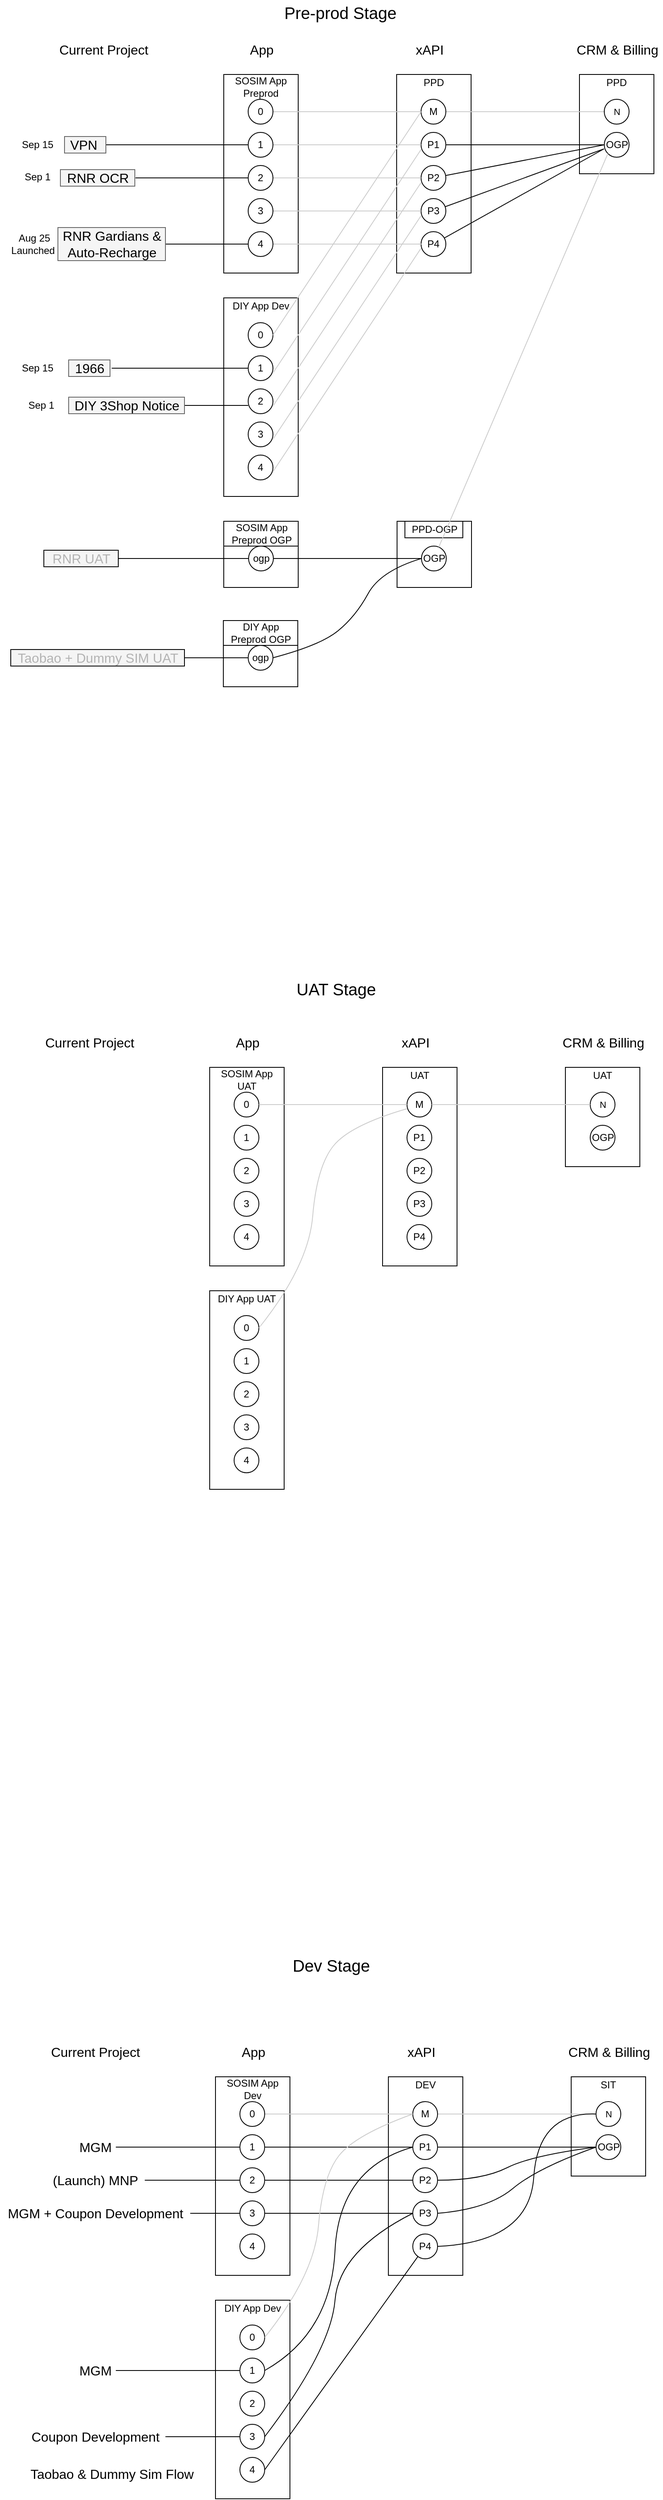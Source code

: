 <mxfile version="14.9.8" type="github">
  <diagram id="SGdaD_TXG3CUPc7qYm1k" name="Page-1">
    <mxGraphModel dx="946" dy="-1774" grid="1" gridSize="10" guides="1" tooltips="1" connect="1" arrows="1" fold="1" page="1" pageScale="1" pageWidth="827" pageHeight="1169" math="0" shadow="0">
      <root>
        <mxCell id="0" />
        <mxCell id="1" parent="0" />
        <mxCell id="o-3EE55-kmr8AlU0Wy5A-6" value="App" style="text;html=1;align=center;verticalAlign=middle;resizable=0;points=[];autosize=1;strokeColor=none;fontSize=16;" parent="1" vertex="1">
          <mxGeometry x="285.5" y="4820" width="40" height="20" as="geometry" />
        </mxCell>
        <mxCell id="o-3EE55-kmr8AlU0Wy5A-7" value="xAPI" style="text;html=1;align=center;verticalAlign=middle;resizable=0;points=[];autosize=1;strokeColor=none;fontSize=16;" parent="1" vertex="1">
          <mxGeometry x="484" y="4820" width="50" height="20" as="geometry" />
        </mxCell>
        <mxCell id="o-3EE55-kmr8AlU0Wy5A-8" value="CRM &amp;amp; Billing" style="text;html=1;align=center;verticalAlign=middle;resizable=0;points=[];autosize=1;strokeColor=none;fontSize=16;" parent="1" vertex="1">
          <mxGeometry x="680.5" y="4820" width="110" height="20" as="geometry" />
        </mxCell>
        <mxCell id="o-3EE55-kmr8AlU0Wy5A-39" value="" style="rounded=0;whiteSpace=wrap;html=1;gradientColor=none;" parent="1" vertex="1">
          <mxGeometry x="469.5" y="4860" width="90" height="240" as="geometry" />
        </mxCell>
        <mxCell id="o-3EE55-kmr8AlU0Wy5A-88" value="" style="rounded=0;whiteSpace=wrap;html=1;gradientColor=none;" parent="1" vertex="1">
          <mxGeometry x="260.5" y="4860" width="90" height="240" as="geometry" />
        </mxCell>
        <mxCell id="o-3EE55-kmr8AlU0Wy5A-116" value="" style="rounded=0;whiteSpace=wrap;html=1;gradientColor=none;" parent="1" vertex="1">
          <mxGeometry x="690.5" y="4860" width="90" height="120" as="geometry" />
        </mxCell>
        <mxCell id="o-3EE55-kmr8AlU0Wy5A-235" style="edgeStyle=orthogonalEdgeStyle;rounded=0;orthogonalLoop=1;jettySize=auto;html=1;entryX=0;entryY=0.5;entryDx=0;entryDy=0;endArrow=none;endFill=0;fontSize=16;strokeColor=#cccccc;" parent="1" source="o-3EE55-kmr8AlU0Wy5A-40" target="o-3EE55-kmr8AlU0Wy5A-121" edge="1">
          <mxGeometry relative="1" as="geometry" />
        </mxCell>
        <mxCell id="o-3EE55-kmr8AlU0Wy5A-40" value="M" style="ellipse;whiteSpace=wrap;html=1;aspect=fixed;fillColor=none;gradientColor=none;" parent="1" vertex="1">
          <mxGeometry x="499" y="4890" width="30" height="30" as="geometry" />
        </mxCell>
        <mxCell id="o-3EE55-kmr8AlU0Wy5A-197" style="edgeStyle=orthogonalEdgeStyle;rounded=0;orthogonalLoop=1;jettySize=auto;html=1;entryX=0;entryY=0.5;entryDx=0;entryDy=0;endArrow=none;endFill=0;strokeColor=#000000;fontSize=16;" parent="1" source="o-3EE55-kmr8AlU0Wy5A-41" target="o-3EE55-kmr8AlU0Wy5A-117" edge="1">
          <mxGeometry relative="1" as="geometry" />
        </mxCell>
        <mxCell id="o-3EE55-kmr8AlU0Wy5A-41" value="P1" style="ellipse;whiteSpace=wrap;html=1;aspect=fixed;fillColor=none;gradientColor=none;" parent="1" vertex="1">
          <mxGeometry x="499" y="4930" width="30" height="30" as="geometry" />
        </mxCell>
        <mxCell id="o-3EE55-kmr8AlU0Wy5A-42" value="P2" style="ellipse;whiteSpace=wrap;html=1;aspect=fixed;fillColor=none;gradientColor=none;" parent="1" vertex="1">
          <mxGeometry x="499" y="4970" width="30" height="30" as="geometry" />
        </mxCell>
        <mxCell id="o-3EE55-kmr8AlU0Wy5A-43" value="P3" style="ellipse;whiteSpace=wrap;html=1;aspect=fixed;fillColor=none;gradientColor=none;" parent="1" vertex="1">
          <mxGeometry x="499" y="5010" width="30" height="30" as="geometry" />
        </mxCell>
        <mxCell id="o-3EE55-kmr8AlU0Wy5A-44" value="P4" style="ellipse;whiteSpace=wrap;html=1;aspect=fixed;fillColor=none;gradientColor=none;" parent="1" vertex="1">
          <mxGeometry x="499" y="5050" width="30" height="30" as="geometry" />
        </mxCell>
        <mxCell id="o-3EE55-kmr8AlU0Wy5A-234" style="edgeStyle=orthogonalEdgeStyle;rounded=0;orthogonalLoop=1;jettySize=auto;html=1;entryX=0;entryY=0.5;entryDx=0;entryDy=0;endArrow=none;endFill=0;fontSize=16;strokeColor=#cccccc;" parent="1" source="o-3EE55-kmr8AlU0Wy5A-89" target="o-3EE55-kmr8AlU0Wy5A-40" edge="1">
          <mxGeometry relative="1" as="geometry" />
        </mxCell>
        <mxCell id="o-3EE55-kmr8AlU0Wy5A-89" value="0" style="ellipse;whiteSpace=wrap;html=1;aspect=fixed;gradientColor=none;" parent="1" vertex="1">
          <mxGeometry x="290" y="4890" width="30" height="30" as="geometry" />
        </mxCell>
        <mxCell id="o-3EE55-kmr8AlU0Wy5A-195" style="edgeStyle=orthogonalEdgeStyle;rounded=0;orthogonalLoop=1;jettySize=auto;html=1;endArrow=none;endFill=0;strokeColor=#000000;fontSize=16;" parent="1" source="o-3EE55-kmr8AlU0Wy5A-90" target="o-3EE55-kmr8AlU0Wy5A-41" edge="1">
          <mxGeometry relative="1" as="geometry" />
        </mxCell>
        <mxCell id="o-3EE55-kmr8AlU0Wy5A-90" value="1" style="ellipse;whiteSpace=wrap;html=1;aspect=fixed;fillColor=none;gradientColor=none;" parent="1" vertex="1">
          <mxGeometry x="290" y="4930" width="30" height="30" as="geometry" />
        </mxCell>
        <mxCell id="MKl7HQ7cq4MRv3K4xocg-6" style="edgeStyle=orthogonalEdgeStyle;rounded=0;orthogonalLoop=1;jettySize=auto;html=1;entryX=0;entryY=0.5;entryDx=0;entryDy=0;endArrow=none;endFill=0;" parent="1" source="o-3EE55-kmr8AlU0Wy5A-91" target="o-3EE55-kmr8AlU0Wy5A-42" edge="1">
          <mxGeometry relative="1" as="geometry" />
        </mxCell>
        <mxCell id="o-3EE55-kmr8AlU0Wy5A-91" value="2" style="ellipse;whiteSpace=wrap;html=1;aspect=fixed;fillColor=none;gradientColor=none;" parent="1" vertex="1">
          <mxGeometry x="290" y="4970" width="30" height="30" as="geometry" />
        </mxCell>
        <mxCell id="o-3EE55-kmr8AlU0Wy5A-191" style="edgeStyle=orthogonalEdgeStyle;rounded=0;orthogonalLoop=1;jettySize=auto;html=1;entryX=0;entryY=0.5;entryDx=0;entryDy=0;strokeColor=#000000;fontSize=16;endArrow=none;endFill=0;" parent="1" source="o-3EE55-kmr8AlU0Wy5A-92" target="o-3EE55-kmr8AlU0Wy5A-43" edge="1">
          <mxGeometry relative="1" as="geometry" />
        </mxCell>
        <mxCell id="o-3EE55-kmr8AlU0Wy5A-92" value="3" style="ellipse;whiteSpace=wrap;html=1;aspect=fixed;fillColor=none;gradientColor=none;" parent="1" vertex="1">
          <mxGeometry x="290" y="5010" width="30" height="30" as="geometry" />
        </mxCell>
        <mxCell id="o-3EE55-kmr8AlU0Wy5A-93" value="4" style="ellipse;whiteSpace=wrap;html=1;aspect=fixed;fillColor=none;gradientColor=none;" parent="1" vertex="1">
          <mxGeometry x="290" y="5050" width="30" height="30" as="geometry" />
        </mxCell>
        <mxCell id="o-3EE55-kmr8AlU0Wy5A-117" value="OGP" style="ellipse;whiteSpace=wrap;html=1;aspect=fixed;fillColor=none;gradientColor=none;" parent="1" vertex="1">
          <mxGeometry x="720.5" y="4930" width="30" height="30" as="geometry" />
        </mxCell>
        <mxCell id="o-3EE55-kmr8AlU0Wy5A-121" value="&lt;font style=&quot;font-size: 11px&quot;&gt;N&lt;/font&gt;" style="ellipse;whiteSpace=wrap;html=1;aspect=fixed;fillColor=none;gradientColor=none;fontSize=12;" parent="1" vertex="1">
          <mxGeometry x="720.5" y="4890" width="30" height="30" as="geometry" />
        </mxCell>
        <mxCell id="o-3EE55-kmr8AlU0Wy5A-45" value="DEV" style="text;html=1;align=center;verticalAlign=middle;resizable=0;points=[];autosize=1;strokeColor=none;" parent="1" vertex="1">
          <mxGeometry x="494" y="4860" width="40" height="20" as="geometry" />
        </mxCell>
        <mxCell id="o-3EE55-kmr8AlU0Wy5A-94" value="SOSIM App&lt;br&gt;Dev" style="text;html=1;align=center;verticalAlign=middle;resizable=0;points=[];autosize=1;strokeColor=none;" parent="1" vertex="1">
          <mxGeometry x="264.5" y="4860" width="80" height="30" as="geometry" />
        </mxCell>
        <mxCell id="o-3EE55-kmr8AlU0Wy5A-122" value="SIT" style="text;html=1;align=center;verticalAlign=middle;resizable=0;points=[];autosize=1;strokeColor=none;" parent="1" vertex="1">
          <mxGeometry x="720" y="4860" width="30" height="20" as="geometry" />
        </mxCell>
        <mxCell id="o-3EE55-kmr8AlU0Wy5A-145" value="Current Project" style="text;html=1;align=center;verticalAlign=middle;resizable=0;points=[];autosize=1;strokeColor=none;fontSize=16;" parent="1" vertex="1">
          <mxGeometry x="55" y="4820" width="120" height="20" as="geometry" />
        </mxCell>
        <mxCell id="o-3EE55-kmr8AlU0Wy5A-156" style="edgeStyle=orthogonalEdgeStyle;rounded=0;orthogonalLoop=1;jettySize=auto;html=1;fontSize=16;endArrow=none;endFill=0;" parent="1" source="o-3EE55-kmr8AlU0Wy5A-155" target="o-3EE55-kmr8AlU0Wy5A-92" edge="1">
          <mxGeometry relative="1" as="geometry" />
        </mxCell>
        <mxCell id="o-3EE55-kmr8AlU0Wy5A-155" value="MGM + Coupon Development" style="text;html=1;align=center;verticalAlign=middle;resizable=0;points=[];autosize=1;strokeColor=none;fontSize=16;" parent="1" vertex="1">
          <mxGeometry y="5015" width="230" height="20" as="geometry" />
        </mxCell>
        <mxCell id="o-3EE55-kmr8AlU0Wy5A-158" style="edgeStyle=orthogonalEdgeStyle;rounded=0;orthogonalLoop=1;jettySize=auto;html=1;fontSize=16;endArrow=none;endFill=0;" parent="1" source="o-3EE55-kmr8AlU0Wy5A-157" target="o-3EE55-kmr8AlU0Wy5A-90" edge="1">
          <mxGeometry relative="1" as="geometry" />
        </mxCell>
        <mxCell id="o-3EE55-kmr8AlU0Wy5A-157" value="MGM" style="text;html=1;align=center;verticalAlign=middle;resizable=0;points=[];autosize=1;strokeColor=none;fontSize=16;" parent="1" vertex="1">
          <mxGeometry x="90" y="4935" width="50" height="20" as="geometry" />
        </mxCell>
        <mxCell id="o-3EE55-kmr8AlU0Wy5A-173" value="" style="rounded=0;whiteSpace=wrap;html=1;gradientColor=none;" parent="1" vertex="1">
          <mxGeometry x="260.5" y="5130" width="90" height="240" as="geometry" />
        </mxCell>
        <mxCell id="o-3EE55-kmr8AlU0Wy5A-174" value="0" style="ellipse;whiteSpace=wrap;html=1;aspect=fixed;gradientColor=none;" parent="1" vertex="1">
          <mxGeometry x="290" y="5160" width="30" height="30" as="geometry" />
        </mxCell>
        <mxCell id="o-3EE55-kmr8AlU0Wy5A-175" value="1" style="ellipse;whiteSpace=wrap;html=1;aspect=fixed;fillColor=none;gradientColor=none;" parent="1" vertex="1">
          <mxGeometry x="290" y="5200" width="30" height="30" as="geometry" />
        </mxCell>
        <mxCell id="o-3EE55-kmr8AlU0Wy5A-176" value="2" style="ellipse;whiteSpace=wrap;html=1;aspect=fixed;fillColor=none;gradientColor=none;" parent="1" vertex="1">
          <mxGeometry x="290" y="5240" width="30" height="30" as="geometry" />
        </mxCell>
        <mxCell id="o-3EE55-kmr8AlU0Wy5A-177" value="3" style="ellipse;whiteSpace=wrap;html=1;aspect=fixed;fillColor=none;gradientColor=none;" parent="1" vertex="1">
          <mxGeometry x="290" y="5280" width="30" height="30" as="geometry" />
        </mxCell>
        <mxCell id="o-3EE55-kmr8AlU0Wy5A-178" value="4" style="ellipse;whiteSpace=wrap;html=1;aspect=fixed;fillColor=none;gradientColor=none;" parent="1" vertex="1">
          <mxGeometry x="290" y="5320" width="30" height="30" as="geometry" />
        </mxCell>
        <mxCell id="o-3EE55-kmr8AlU0Wy5A-179" value="DIY App Dev" style="text;html=1;align=center;verticalAlign=middle;resizable=0;points=[];autosize=1;strokeColor=none;" parent="1" vertex="1">
          <mxGeometry x="264.5" y="5130" width="80" height="20" as="geometry" />
        </mxCell>
        <mxCell id="o-3EE55-kmr8AlU0Wy5A-180" style="edgeStyle=orthogonalEdgeStyle;rounded=0;orthogonalLoop=1;jettySize=auto;html=1;fontSize=16;endArrow=none;endFill=0;" parent="1" source="o-3EE55-kmr8AlU0Wy5A-181" target="o-3EE55-kmr8AlU0Wy5A-177" edge="1">
          <mxGeometry relative="1" as="geometry" />
        </mxCell>
        <mxCell id="o-3EE55-kmr8AlU0Wy5A-181" value="Coupon Development" style="text;html=1;align=center;verticalAlign=middle;resizable=0;points=[];autosize=1;strokeColor=none;fontSize=16;" parent="1" vertex="1">
          <mxGeometry x="30" y="5285" width="170" height="20" as="geometry" />
        </mxCell>
        <mxCell id="o-3EE55-kmr8AlU0Wy5A-182" style="edgeStyle=orthogonalEdgeStyle;rounded=0;orthogonalLoop=1;jettySize=auto;html=1;fontSize=16;endArrow=none;endFill=0;" parent="1" source="o-3EE55-kmr8AlU0Wy5A-183" target="o-3EE55-kmr8AlU0Wy5A-175" edge="1">
          <mxGeometry relative="1" as="geometry" />
        </mxCell>
        <mxCell id="o-3EE55-kmr8AlU0Wy5A-183" value="MGM" style="text;html=1;align=center;verticalAlign=middle;resizable=0;points=[];autosize=1;strokeColor=none;fontSize=16;" parent="1" vertex="1">
          <mxGeometry x="90" y="5205" width="50" height="20" as="geometry" />
        </mxCell>
        <mxCell id="o-3EE55-kmr8AlU0Wy5A-193" value="" style="curved=1;endArrow=none;html=1;strokeColor=#000000;fontSize=16;endFill=0;entryX=0;entryY=0.5;entryDx=0;entryDy=0;exitX=1;exitY=0.5;exitDx=0;exitDy=0;" parent="1" source="o-3EE55-kmr8AlU0Wy5A-177" target="o-3EE55-kmr8AlU0Wy5A-43" edge="1">
          <mxGeometry width="50" height="50" relative="1" as="geometry">
            <mxPoint x="389" y="5200" as="sourcePoint" />
            <mxPoint x="439" y="5150" as="targetPoint" />
            <Array as="points">
              <mxPoint x="400" y="5190" />
              <mxPoint x="410" y="5070" />
            </Array>
          </mxGeometry>
        </mxCell>
        <mxCell id="o-3EE55-kmr8AlU0Wy5A-198" value="" style="curved=1;endArrow=none;html=1;strokeColor=#000000;fontSize=16;endFill=0;entryX=0;entryY=0.5;entryDx=0;entryDy=0;exitX=1;exitY=0.5;exitDx=0;exitDy=0;" parent="1" source="o-3EE55-kmr8AlU0Wy5A-175" target="o-3EE55-kmr8AlU0Wy5A-41" edge="1">
          <mxGeometry width="50" height="50" relative="1" as="geometry">
            <mxPoint x="320" y="5220" as="sourcePoint" />
            <mxPoint x="499" y="4950" as="targetPoint" />
            <Array as="points">
              <mxPoint x="400" y="5170" />
              <mxPoint x="410" y="4970" />
            </Array>
          </mxGeometry>
        </mxCell>
        <mxCell id="o-3EE55-kmr8AlU0Wy5A-201" value="" style="curved=1;endArrow=none;html=1;strokeColor=#000000;fontSize=16;endFill=0;entryX=0;entryY=0.5;entryDx=0;entryDy=0;exitX=1;exitY=0.5;exitDx=0;exitDy=0;" parent="1" source="o-3EE55-kmr8AlU0Wy5A-43" target="o-3EE55-kmr8AlU0Wy5A-117" edge="1">
          <mxGeometry width="50" height="50" relative="1" as="geometry">
            <mxPoint x="511.5" y="5150" as="sourcePoint" />
            <mxPoint x="690.5" y="4880" as="targetPoint" />
            <Array as="points">
              <mxPoint x="590" y="5020" />
              <mxPoint x="650" y="4970" />
            </Array>
          </mxGeometry>
        </mxCell>
        <mxCell id="o-3EE55-kmr8AlU0Wy5A-225" value="" style="rounded=0;whiteSpace=wrap;html=1;gradientColor=none;" parent="1" vertex="1">
          <mxGeometry x="270.5" y="2980" width="90" height="80" as="geometry" />
        </mxCell>
        <mxCell id="o-3EE55-kmr8AlU0Wy5A-226" value="ogp" style="ellipse;whiteSpace=wrap;html=1;aspect=fixed;gradientColor=none;" parent="1" vertex="1">
          <mxGeometry x="300.5" y="3010" width="30" height="30" as="geometry" />
        </mxCell>
        <mxCell id="o-3EE55-kmr8AlU0Wy5A-227" value="SOSIM App&lt;br&gt;Preprod OGP" style="text;html=1;align=center;verticalAlign=middle;resizable=0;points=[];autosize=1;strokeColor=#000000;" parent="1" vertex="1">
          <mxGeometry x="270.5" y="2980" width="90" height="30" as="geometry" />
        </mxCell>
        <mxCell id="o-3EE55-kmr8AlU0Wy5A-228" value="" style="rounded=0;whiteSpace=wrap;html=1;gradientColor=none;" parent="1" vertex="1">
          <mxGeometry x="480" y="2980" width="90" height="80" as="geometry" />
        </mxCell>
        <mxCell id="o-3EE55-kmr8AlU0Wy5A-230" value="OGP" style="ellipse;whiteSpace=wrap;html=1;aspect=fixed;gradientColor=none;" parent="1" vertex="1">
          <mxGeometry x="509.5" y="3010" width="30" height="30" as="geometry" />
        </mxCell>
        <mxCell id="o-3EE55-kmr8AlU0Wy5A-231" value="PPD-OGP" style="text;html=1;align=center;verticalAlign=middle;resizable=0;points=[];autosize=1;strokeColor=#000000;" parent="1" vertex="1">
          <mxGeometry x="489.5" y="2980" width="70" height="20" as="geometry" />
        </mxCell>
        <mxCell id="o-3EE55-kmr8AlU0Wy5A-232" style="edgeStyle=orthogonalEdgeStyle;rounded=0;orthogonalLoop=1;jettySize=auto;html=1;fontSize=16;exitX=1;exitY=0.5;exitDx=0;exitDy=0;endArrow=none;endFill=0;" parent="1" source="o-3EE55-kmr8AlU0Wy5A-226" target="o-3EE55-kmr8AlU0Wy5A-230" edge="1">
          <mxGeometry relative="1" as="geometry" />
        </mxCell>
        <mxCell id="o-3EE55-kmr8AlU0Wy5A-236" value="App" style="text;html=1;align=center;verticalAlign=middle;resizable=0;points=[];autosize=1;strokeColor=none;fontSize=16;" parent="1" vertex="1">
          <mxGeometry x="278.5" y="3600" width="40" height="20" as="geometry" />
        </mxCell>
        <mxCell id="o-3EE55-kmr8AlU0Wy5A-237" value="xAPI" style="text;html=1;align=center;verticalAlign=middle;resizable=0;points=[];autosize=1;strokeColor=none;fontSize=16;" parent="1" vertex="1">
          <mxGeometry x="477" y="3600" width="50" height="20" as="geometry" />
        </mxCell>
        <mxCell id="o-3EE55-kmr8AlU0Wy5A-238" value="CRM &amp;amp; Billing" style="text;html=1;align=center;verticalAlign=middle;resizable=0;points=[];autosize=1;strokeColor=none;fontSize=16;" parent="1" vertex="1">
          <mxGeometry x="673.5" y="3600" width="110" height="20" as="geometry" />
        </mxCell>
        <mxCell id="o-3EE55-kmr8AlU0Wy5A-239" value="" style="rounded=0;whiteSpace=wrap;html=1;gradientColor=none;" parent="1" vertex="1">
          <mxGeometry x="462.5" y="3640" width="90" height="240" as="geometry" />
        </mxCell>
        <mxCell id="o-3EE55-kmr8AlU0Wy5A-240" value="" style="rounded=0;whiteSpace=wrap;html=1;gradientColor=none;" parent="1" vertex="1">
          <mxGeometry x="253.5" y="3640" width="90" height="240" as="geometry" />
        </mxCell>
        <mxCell id="o-3EE55-kmr8AlU0Wy5A-241" value="" style="rounded=0;whiteSpace=wrap;html=1;gradientColor=none;" parent="1" vertex="1">
          <mxGeometry x="683.5" y="3640" width="90" height="120" as="geometry" />
        </mxCell>
        <mxCell id="o-3EE55-kmr8AlU0Wy5A-243" value="M" style="ellipse;whiteSpace=wrap;html=1;aspect=fixed;fillColor=none;gradientColor=none;" parent="1" vertex="1">
          <mxGeometry x="492" y="3670" width="30" height="30" as="geometry" />
        </mxCell>
        <mxCell id="o-3EE55-kmr8AlU0Wy5A-245" value="P1" style="ellipse;whiteSpace=wrap;html=1;aspect=fixed;fillColor=none;gradientColor=none;" parent="1" vertex="1">
          <mxGeometry x="492" y="3710" width="30" height="30" as="geometry" />
        </mxCell>
        <mxCell id="o-3EE55-kmr8AlU0Wy5A-246" value="P2" style="ellipse;whiteSpace=wrap;html=1;aspect=fixed;fillColor=none;gradientColor=none;" parent="1" vertex="1">
          <mxGeometry x="492" y="3750" width="30" height="30" as="geometry" />
        </mxCell>
        <mxCell id="o-3EE55-kmr8AlU0Wy5A-247" value="P3" style="ellipse;whiteSpace=wrap;html=1;aspect=fixed;fillColor=none;gradientColor=none;" parent="1" vertex="1">
          <mxGeometry x="492" y="3790" width="30" height="30" as="geometry" />
        </mxCell>
        <mxCell id="o-3EE55-kmr8AlU0Wy5A-248" value="P4" style="ellipse;whiteSpace=wrap;html=1;aspect=fixed;fillColor=none;gradientColor=none;" parent="1" vertex="1">
          <mxGeometry x="492" y="3830" width="30" height="30" as="geometry" />
        </mxCell>
        <mxCell id="o-3EE55-kmr8AlU0Wy5A-250" value="0" style="ellipse;whiteSpace=wrap;html=1;aspect=fixed;gradientColor=none;" parent="1" vertex="1">
          <mxGeometry x="283" y="3670" width="30" height="30" as="geometry" />
        </mxCell>
        <mxCell id="o-3EE55-kmr8AlU0Wy5A-252" value="1" style="ellipse;whiteSpace=wrap;html=1;aspect=fixed;fillColor=none;gradientColor=none;" parent="1" vertex="1">
          <mxGeometry x="283" y="3710" width="30" height="30" as="geometry" />
        </mxCell>
        <mxCell id="o-3EE55-kmr8AlU0Wy5A-253" value="2" style="ellipse;whiteSpace=wrap;html=1;aspect=fixed;fillColor=none;gradientColor=none;" parent="1" vertex="1">
          <mxGeometry x="283" y="3750" width="30" height="30" as="geometry" />
        </mxCell>
        <mxCell id="o-3EE55-kmr8AlU0Wy5A-255" value="3" style="ellipse;whiteSpace=wrap;html=1;aspect=fixed;fillColor=none;gradientColor=none;" parent="1" vertex="1">
          <mxGeometry x="283" y="3790" width="30" height="30" as="geometry" />
        </mxCell>
        <mxCell id="o-3EE55-kmr8AlU0Wy5A-256" value="4" style="ellipse;whiteSpace=wrap;html=1;aspect=fixed;fillColor=none;gradientColor=none;" parent="1" vertex="1">
          <mxGeometry x="283" y="3830" width="30" height="30" as="geometry" />
        </mxCell>
        <mxCell id="o-3EE55-kmr8AlU0Wy5A-257" value="OGP" style="ellipse;whiteSpace=wrap;html=1;aspect=fixed;fillColor=none;gradientColor=none;" parent="1" vertex="1">
          <mxGeometry x="713.5" y="3710" width="30" height="30" as="geometry" />
        </mxCell>
        <mxCell id="o-3EE55-kmr8AlU0Wy5A-258" value="&lt;font style=&quot;font-size: 11px&quot;&gt;N&lt;/font&gt;" style="ellipse;whiteSpace=wrap;html=1;aspect=fixed;fillColor=none;gradientColor=none;fontSize=12;" parent="1" vertex="1">
          <mxGeometry x="713.5" y="3670" width="30" height="30" as="geometry" />
        </mxCell>
        <mxCell id="o-3EE55-kmr8AlU0Wy5A-259" value="UAT" style="text;html=1;align=center;verticalAlign=middle;resizable=0;points=[];autosize=1;strokeColor=none;" parent="1" vertex="1">
          <mxGeometry x="487" y="3640" width="40" height="20" as="geometry" />
        </mxCell>
        <mxCell id="o-3EE55-kmr8AlU0Wy5A-260" value="SOSIM App&lt;br&gt;UAT" style="text;html=1;align=center;verticalAlign=middle;resizable=0;points=[];autosize=1;strokeColor=none;" parent="1" vertex="1">
          <mxGeometry x="257.5" y="3640" width="80" height="30" as="geometry" />
        </mxCell>
        <mxCell id="o-3EE55-kmr8AlU0Wy5A-261" value="UAT" style="text;html=1;align=center;verticalAlign=middle;resizable=0;points=[];autosize=1;strokeColor=none;" parent="1" vertex="1">
          <mxGeometry x="708" y="3640" width="40" height="20" as="geometry" />
        </mxCell>
        <mxCell id="o-3EE55-kmr8AlU0Wy5A-262" value="Current Project" style="text;html=1;align=center;verticalAlign=middle;resizable=0;points=[];autosize=1;strokeColor=none;fontSize=16;" parent="1" vertex="1">
          <mxGeometry x="48" y="3600" width="120" height="20" as="geometry" />
        </mxCell>
        <mxCell id="o-3EE55-kmr8AlU0Wy5A-267" value="" style="rounded=0;whiteSpace=wrap;html=1;gradientColor=none;" parent="1" vertex="1">
          <mxGeometry x="253.5" y="3910" width="90" height="240" as="geometry" />
        </mxCell>
        <mxCell id="o-3EE55-kmr8AlU0Wy5A-268" value="0" style="ellipse;whiteSpace=wrap;html=1;aspect=fixed;gradientColor=none;" parent="1" vertex="1">
          <mxGeometry x="283" y="3940" width="30" height="30" as="geometry" />
        </mxCell>
        <mxCell id="o-3EE55-kmr8AlU0Wy5A-269" value="1" style="ellipse;whiteSpace=wrap;html=1;aspect=fixed;fillColor=none;gradientColor=none;" parent="1" vertex="1">
          <mxGeometry x="283" y="3980" width="30" height="30" as="geometry" />
        </mxCell>
        <mxCell id="o-3EE55-kmr8AlU0Wy5A-270" value="2" style="ellipse;whiteSpace=wrap;html=1;aspect=fixed;fillColor=none;gradientColor=none;" parent="1" vertex="1">
          <mxGeometry x="283" y="4020" width="30" height="30" as="geometry" />
        </mxCell>
        <mxCell id="o-3EE55-kmr8AlU0Wy5A-271" value="3" style="ellipse;whiteSpace=wrap;html=1;aspect=fixed;fillColor=none;gradientColor=none;" parent="1" vertex="1">
          <mxGeometry x="283" y="4060" width="30" height="30" as="geometry" />
        </mxCell>
        <mxCell id="o-3EE55-kmr8AlU0Wy5A-272" value="4" style="ellipse;whiteSpace=wrap;html=1;aspect=fixed;fillColor=none;gradientColor=none;" parent="1" vertex="1">
          <mxGeometry x="283" y="4100" width="30" height="30" as="geometry" />
        </mxCell>
        <mxCell id="o-3EE55-kmr8AlU0Wy5A-273" value="DIY App UAT" style="text;html=1;align=center;verticalAlign=middle;resizable=0;points=[];autosize=1;strokeColor=none;" parent="1" vertex="1">
          <mxGeometry x="252.5" y="3910" width="90" height="20" as="geometry" />
        </mxCell>
        <mxCell id="o-3EE55-kmr8AlU0Wy5A-281" value="App" style="text;html=1;align=center;verticalAlign=middle;resizable=0;points=[];autosize=1;strokeColor=none;fontSize=16;" parent="1" vertex="1">
          <mxGeometry x="295.5" y="2400" width="40" height="20" as="geometry" />
        </mxCell>
        <mxCell id="o-3EE55-kmr8AlU0Wy5A-282" value="xAPI" style="text;html=1;align=center;verticalAlign=middle;resizable=0;points=[];autosize=1;strokeColor=none;fontSize=16;" parent="1" vertex="1">
          <mxGeometry x="494" y="2400" width="50" height="20" as="geometry" />
        </mxCell>
        <mxCell id="o-3EE55-kmr8AlU0Wy5A-283" value="CRM &amp;amp; Billing" style="text;html=1;align=center;verticalAlign=middle;resizable=0;points=[];autosize=1;strokeColor=none;fontSize=16;" parent="1" vertex="1">
          <mxGeometry x="690.5" y="2400" width="110" height="20" as="geometry" />
        </mxCell>
        <mxCell id="o-3EE55-kmr8AlU0Wy5A-284" value="" style="rounded=0;whiteSpace=wrap;html=1;gradientColor=none;" parent="1" vertex="1">
          <mxGeometry x="479.5" y="2440" width="90" height="240" as="geometry" />
        </mxCell>
        <mxCell id="o-3EE55-kmr8AlU0Wy5A-285" value="" style="rounded=0;whiteSpace=wrap;html=1;gradientColor=none;" parent="1" vertex="1">
          <mxGeometry x="270.5" y="2440" width="90" height="240" as="geometry" />
        </mxCell>
        <mxCell id="o-3EE55-kmr8AlU0Wy5A-286" value="" style="rounded=0;whiteSpace=wrap;html=1;gradientColor=none;" parent="1" vertex="1">
          <mxGeometry x="700.5" y="2440" width="90" height="120" as="geometry" />
        </mxCell>
        <mxCell id="o-3EE55-kmr8AlU0Wy5A-287" style="edgeStyle=orthogonalEdgeStyle;rounded=0;orthogonalLoop=1;jettySize=auto;html=1;entryX=0;entryY=0.5;entryDx=0;entryDy=0;endArrow=none;endFill=0;fontSize=16;strokeColor=#cccccc;" parent="1" source="o-3EE55-kmr8AlU0Wy5A-288" target="o-3EE55-kmr8AlU0Wy5A-303" edge="1">
          <mxGeometry relative="1" as="geometry" />
        </mxCell>
        <mxCell id="o-3EE55-kmr8AlU0Wy5A-288" value="M" style="ellipse;whiteSpace=wrap;html=1;aspect=fixed;fillColor=none;gradientColor=none;" parent="1" vertex="1">
          <mxGeometry x="509" y="2470" width="30" height="30" as="geometry" />
        </mxCell>
        <mxCell id="z8BMzAiGq9EJ0_IviGEQ-1" style="edgeStyle=orthogonalEdgeStyle;rounded=0;orthogonalLoop=1;jettySize=auto;html=1;entryX=0;entryY=0.5;entryDx=0;entryDy=0;endArrow=none;endFill=0;" parent="1" source="o-3EE55-kmr8AlU0Wy5A-290" target="o-3EE55-kmr8AlU0Wy5A-302" edge="1">
          <mxGeometry relative="1" as="geometry" />
        </mxCell>
        <mxCell id="o-3EE55-kmr8AlU0Wy5A-290" value="P1" style="ellipse;whiteSpace=wrap;html=1;aspect=fixed;fillColor=none;gradientColor=none;" parent="1" vertex="1">
          <mxGeometry x="509" y="2510" width="30" height="30" as="geometry" />
        </mxCell>
        <mxCell id="WWvr6mhFWC5v9Vu3SPcG-1" style="rounded=0;orthogonalLoop=1;jettySize=auto;html=1;entryX=0;entryY=0.5;entryDx=0;entryDy=0;endArrow=none;endFill=0;" parent="1" source="o-3EE55-kmr8AlU0Wy5A-291" target="o-3EE55-kmr8AlU0Wy5A-302" edge="1">
          <mxGeometry relative="1" as="geometry" />
        </mxCell>
        <mxCell id="o-3EE55-kmr8AlU0Wy5A-291" value="P2" style="ellipse;whiteSpace=wrap;html=1;aspect=fixed;fillColor=none;gradientColor=none;" parent="1" vertex="1">
          <mxGeometry x="509" y="2550" width="30" height="30" as="geometry" />
        </mxCell>
        <mxCell id="OQhRquJhCAjVBKfVzZhT-3" style="rounded=0;orthogonalLoop=1;jettySize=auto;html=1;endArrow=none;endFill=0;" parent="1" source="o-3EE55-kmr8AlU0Wy5A-292" edge="1">
          <mxGeometry relative="1" as="geometry">
            <mxPoint x="730" y="2530" as="targetPoint" />
          </mxGeometry>
        </mxCell>
        <mxCell id="o-3EE55-kmr8AlU0Wy5A-292" value="P3" style="ellipse;whiteSpace=wrap;html=1;aspect=fixed;fillColor=none;gradientColor=none;" parent="1" vertex="1">
          <mxGeometry x="509" y="2590" width="30" height="30" as="geometry" />
        </mxCell>
        <mxCell id="sWqChfYNpG5UX9e95WUp-25" style="rounded=0;orthogonalLoop=1;jettySize=auto;html=1;fontSize=16;endArrow=none;endFill=0;" parent="1" source="o-3EE55-kmr8AlU0Wy5A-293" edge="1">
          <mxGeometry relative="1" as="geometry">
            <mxPoint x="730" y="2530" as="targetPoint" />
          </mxGeometry>
        </mxCell>
        <mxCell id="o-3EE55-kmr8AlU0Wy5A-293" value="P4" style="ellipse;whiteSpace=wrap;html=1;aspect=fixed;fillColor=none;gradientColor=none;" parent="1" vertex="1">
          <mxGeometry x="509" y="2630" width="30" height="30" as="geometry" />
        </mxCell>
        <mxCell id="o-3EE55-kmr8AlU0Wy5A-294" style="edgeStyle=orthogonalEdgeStyle;rounded=0;orthogonalLoop=1;jettySize=auto;html=1;entryX=0;entryY=0.5;entryDx=0;entryDy=0;endArrow=none;endFill=0;fontSize=16;strokeColor=#CCCCCC;" parent="1" source="o-3EE55-kmr8AlU0Wy5A-295" target="o-3EE55-kmr8AlU0Wy5A-288" edge="1">
          <mxGeometry relative="1" as="geometry" />
        </mxCell>
        <mxCell id="o-3EE55-kmr8AlU0Wy5A-295" value="0" style="ellipse;whiteSpace=wrap;html=1;aspect=fixed;gradientColor=none;" parent="1" vertex="1">
          <mxGeometry x="300" y="2470" width="30" height="30" as="geometry" />
        </mxCell>
        <mxCell id="OQhRquJhCAjVBKfVzZhT-1" style="edgeStyle=orthogonalEdgeStyle;rounded=0;orthogonalLoop=1;jettySize=auto;html=1;entryX=0;entryY=0.5;entryDx=0;entryDy=0;endArrow=none;endFill=0;strokeColor=#CCCCCC;" parent="1" source="o-3EE55-kmr8AlU0Wy5A-297" target="o-3EE55-kmr8AlU0Wy5A-290" edge="1">
          <mxGeometry relative="1" as="geometry" />
        </mxCell>
        <mxCell id="mXSGoJFt2ljui9ONRGUl-2" style="edgeStyle=orthogonalEdgeStyle;rounded=0;orthogonalLoop=1;jettySize=auto;html=1;endArrow=none;endFill=0;" parent="1" source="o-3EE55-kmr8AlU0Wy5A-297" target="mXSGoJFt2ljui9ONRGUl-1" edge="1">
          <mxGeometry relative="1" as="geometry" />
        </mxCell>
        <mxCell id="o-3EE55-kmr8AlU0Wy5A-297" value="1" style="ellipse;whiteSpace=wrap;html=1;aspect=fixed;fillColor=none;gradientColor=none;" parent="1" vertex="1">
          <mxGeometry x="300" y="2510" width="30" height="30" as="geometry" />
        </mxCell>
        <mxCell id="Ri4DzKVbHbvYq05Bp7Er-8" style="edgeStyle=none;rounded=0;orthogonalLoop=1;jettySize=auto;html=1;entryX=0;entryY=0.5;entryDx=0;entryDy=0;fontColor=#000000;endArrow=none;endFill=0;strokeColor=#CCCCCC;" parent="1" source="o-3EE55-kmr8AlU0Wy5A-298" target="o-3EE55-kmr8AlU0Wy5A-291" edge="1">
          <mxGeometry relative="1" as="geometry" />
        </mxCell>
        <mxCell id="o-3EE55-kmr8AlU0Wy5A-298" value="2" style="ellipse;whiteSpace=wrap;html=1;aspect=fixed;fillColor=none;gradientColor=none;" parent="1" vertex="1">
          <mxGeometry x="300" y="2550" width="30" height="30" as="geometry" />
        </mxCell>
        <mxCell id="N_Xu4yIPHQAIS9sFZxKk-4" value="" style="rounded=0;orthogonalLoop=1;jettySize=auto;html=1;endArrow=none;endFill=0;entryX=1.009;entryY=0.5;entryDx=0;entryDy=0;entryPerimeter=0;exitX=0;exitY=0.5;exitDx=0;exitDy=0;" parent="1" source="o-3EE55-kmr8AlU0Wy5A-298" target="N_Xu4yIPHQAIS9sFZxKk-5" edge="1">
          <mxGeometry relative="1" as="geometry">
            <mxPoint x="180" y="2605" as="targetPoint" />
          </mxGeometry>
        </mxCell>
        <mxCell id="N_Xu4yIPHQAIS9sFZxKk-7" style="edgeStyle=orthogonalEdgeStyle;rounded=0;orthogonalLoop=1;jettySize=auto;html=1;entryX=0;entryY=0.5;entryDx=0;entryDy=0;endArrow=none;endFill=0;strokeColor=#CCCCCC;" parent="1" source="o-3EE55-kmr8AlU0Wy5A-300" target="o-3EE55-kmr8AlU0Wy5A-292" edge="1">
          <mxGeometry relative="1" as="geometry" />
        </mxCell>
        <mxCell id="o-3EE55-kmr8AlU0Wy5A-300" value="3" style="ellipse;whiteSpace=wrap;html=1;aspect=fixed;fillColor=none;gradientColor=none;" parent="1" vertex="1">
          <mxGeometry x="300" y="2590" width="30" height="30" as="geometry" />
        </mxCell>
        <mxCell id="VTONY0ov_GBmrRqf8N11-4" style="edgeStyle=orthogonalEdgeStyle;rounded=0;orthogonalLoop=1;jettySize=auto;html=1;endArrow=none;endFill=0;strokeColor=#CCCCCC;" parent="1" source="o-3EE55-kmr8AlU0Wy5A-301" edge="1">
          <mxGeometry relative="1" as="geometry">
            <mxPoint x="510" y="2645" as="targetPoint" />
          </mxGeometry>
        </mxCell>
        <mxCell id="o-3EE55-kmr8AlU0Wy5A-301" value="4" style="ellipse;whiteSpace=wrap;html=1;aspect=fixed;fillColor=none;gradientColor=none;" parent="1" vertex="1">
          <mxGeometry x="300" y="2630" width="30" height="30" as="geometry" />
        </mxCell>
        <mxCell id="o-3EE55-kmr8AlU0Wy5A-302" value="OGP" style="ellipse;whiteSpace=wrap;html=1;aspect=fixed;fillColor=none;gradientColor=none;" parent="1" vertex="1">
          <mxGeometry x="730.5" y="2510" width="30" height="30" as="geometry" />
        </mxCell>
        <mxCell id="o-3EE55-kmr8AlU0Wy5A-303" value="&lt;font style=&quot;font-size: 11px&quot;&gt;N&lt;/font&gt;" style="ellipse;whiteSpace=wrap;html=1;aspect=fixed;fillColor=none;gradientColor=none;fontSize=12;" parent="1" vertex="1">
          <mxGeometry x="730.5" y="2470" width="30" height="30" as="geometry" />
        </mxCell>
        <mxCell id="o-3EE55-kmr8AlU0Wy5A-304" value="PPD" style="text;html=1;align=center;verticalAlign=middle;resizable=0;points=[];autosize=1;strokeColor=none;" parent="1" vertex="1">
          <mxGeometry x="504" y="2440" width="40" height="20" as="geometry" />
        </mxCell>
        <mxCell id="o-3EE55-kmr8AlU0Wy5A-305" value="SOSIM App&lt;br&gt;Preprod" style="text;html=1;align=center;verticalAlign=middle;resizable=0;points=[];autosize=1;strokeColor=none;" parent="1" vertex="1">
          <mxGeometry x="274.5" y="2440" width="80" height="30" as="geometry" />
        </mxCell>
        <mxCell id="o-3EE55-kmr8AlU0Wy5A-306" value="PPD" style="text;html=1;align=center;verticalAlign=middle;resizable=0;points=[];autosize=1;strokeColor=none;" parent="1" vertex="1">
          <mxGeometry x="725" y="2440" width="40" height="20" as="geometry" />
        </mxCell>
        <mxCell id="o-3EE55-kmr8AlU0Wy5A-307" value="Current Project" style="text;html=1;align=center;verticalAlign=middle;resizable=0;points=[];autosize=1;strokeColor=none;fontSize=16;" parent="1" vertex="1">
          <mxGeometry x="65" y="2400" width="120" height="20" as="geometry" />
        </mxCell>
        <mxCell id="o-3EE55-kmr8AlU0Wy5A-312" value="" style="rounded=0;whiteSpace=wrap;html=1;gradientColor=none;" parent="1" vertex="1">
          <mxGeometry x="270.5" y="2710" width="90" height="240" as="geometry" />
        </mxCell>
        <mxCell id="o-3EE55-kmr8AlU0Wy5A-313" value="0" style="ellipse;whiteSpace=wrap;html=1;aspect=fixed;gradientColor=none;" parent="1" vertex="1">
          <mxGeometry x="300" y="2740" width="30" height="30" as="geometry" />
        </mxCell>
        <mxCell id="o-3EE55-kmr8AlU0Wy5A-314" value="1" style="ellipse;whiteSpace=wrap;html=1;aspect=fixed;fillColor=none;gradientColor=none;" parent="1" vertex="1">
          <mxGeometry x="300" y="2780" width="30" height="30" as="geometry" />
        </mxCell>
        <mxCell id="9rkcQL-2h_-1T5j2xr5J-2" style="edgeStyle=orthogonalEdgeStyle;rounded=0;orthogonalLoop=1;jettySize=auto;html=1;entryX=1.04;entryY=0.5;entryDx=0;entryDy=0;entryPerimeter=0;endArrow=none;endFill=0;exitX=0;exitY=0.5;exitDx=0;exitDy=0;" parent="1" source="o-3EE55-kmr8AlU0Wy5A-314" target="9rkcQL-2h_-1T5j2xr5J-1" edge="1">
          <mxGeometry relative="1" as="geometry" />
        </mxCell>
        <mxCell id="o-3EE55-kmr8AlU0Wy5A-315" value="2" style="ellipse;whiteSpace=wrap;html=1;aspect=fixed;fillColor=none;gradientColor=none;" parent="1" vertex="1">
          <mxGeometry x="300" y="2820" width="30" height="30" as="geometry" />
        </mxCell>
        <mxCell id="o-3EE55-kmr8AlU0Wy5A-316" value="3" style="ellipse;whiteSpace=wrap;html=1;aspect=fixed;fillColor=none;gradientColor=none;" parent="1" vertex="1">
          <mxGeometry x="300" y="2860" width="30" height="30" as="geometry" />
        </mxCell>
        <mxCell id="o-3EE55-kmr8AlU0Wy5A-317" value="4" style="ellipse;whiteSpace=wrap;html=1;aspect=fixed;fillColor=none;gradientColor=none;" parent="1" vertex="1">
          <mxGeometry x="300" y="2900" width="30" height="30" as="geometry" />
        </mxCell>
        <mxCell id="o-3EE55-kmr8AlU0Wy5A-318" value="DIY App Dev" style="text;html=1;align=center;verticalAlign=middle;resizable=0;points=[];autosize=1;strokeColor=none;" parent="1" vertex="1">
          <mxGeometry x="274.5" y="2710" width="80" height="20" as="geometry" />
        </mxCell>
        <mxCell id="o-3EE55-kmr8AlU0Wy5A-326" value="RNR UAT" style="text;html=1;align=center;verticalAlign=middle;resizable=0;points=[];autosize=1;fontSize=16;fillColor=#f5f5f5;fontColor=#B3B3B3;strokeColor=#000000;" parent="1" vertex="1">
          <mxGeometry x="53" y="3015" width="90" height="20" as="geometry" />
        </mxCell>
        <mxCell id="o-3EE55-kmr8AlU0Wy5A-327" value="Taobao + Dummy SIM UAT" style="text;html=1;align=center;verticalAlign=middle;resizable=0;points=[];autosize=1;fontSize=16;fillColor=#f5f5f5;fontColor=#B3B3B3;strokeColor=#000000;" parent="1" vertex="1">
          <mxGeometry x="13" y="3135" width="210" height="20" as="geometry" />
        </mxCell>
        <mxCell id="o-3EE55-kmr8AlU0Wy5A-340" value="Pre-prod Stage" style="text;html=1;align=center;verticalAlign=middle;resizable=0;points=[];autosize=1;strokeColor=none;fontSize=20;" parent="1" vertex="1">
          <mxGeometry x="335.5" y="2350" width="150" height="30" as="geometry" />
        </mxCell>
        <mxCell id="o-3EE55-kmr8AlU0Wy5A-341" value="" style="curved=1;endArrow=none;html=1;fontSize=16;endFill=0;entryX=0;entryY=0.5;entryDx=0;entryDy=0;exitX=1;exitY=0.5;exitDx=0;exitDy=0;strokeColor=#CCCCCC;" parent="1" source="o-3EE55-kmr8AlU0Wy5A-174" target="o-3EE55-kmr8AlU0Wy5A-40" edge="1">
          <mxGeometry width="50" height="50" relative="1" as="geometry">
            <mxPoint x="320" y="5170" as="sourcePoint" />
            <mxPoint x="499" y="4900" as="targetPoint" />
            <Array as="points">
              <mxPoint x="380" y="5100" />
              <mxPoint x="390" y="4980" />
              <mxPoint x="430" y="4930" />
            </Array>
          </mxGeometry>
        </mxCell>
        <mxCell id="o-3EE55-kmr8AlU0Wy5A-343" value="UAT Stage" style="text;html=1;align=center;verticalAlign=middle;resizable=0;points=[];autosize=1;strokeColor=none;fontSize=20;" parent="1" vertex="1">
          <mxGeometry x="350.5" y="3530" width="110" height="30" as="geometry" />
        </mxCell>
        <mxCell id="o-3EE55-kmr8AlU0Wy5A-346" value="" style="endArrow=none;html=1;fontSize=16;endFill=0;entryX=0;entryY=0.5;entryDx=0;entryDy=0;exitX=1;exitY=0.5;exitDx=0;exitDy=0;strokeColor=#CCCCCC;" parent="1" source="o-3EE55-kmr8AlU0Wy5A-313" target="o-3EE55-kmr8AlU0Wy5A-288" edge="1">
          <mxGeometry width="50" height="50" relative="1" as="geometry">
            <mxPoint x="330" y="2760" as="sourcePoint" />
            <mxPoint x="509" y="2490" as="targetPoint" />
          </mxGeometry>
        </mxCell>
        <mxCell id="o-3EE55-kmr8AlU0Wy5A-350" value="Dev Stage" style="text;html=1;align=center;verticalAlign=middle;resizable=0;points=[];autosize=1;strokeColor=none;fontSize=20;" parent="1" vertex="1">
          <mxGeometry x="344.5" y="4710" width="110" height="30" as="geometry" />
        </mxCell>
        <mxCell id="o-3EE55-kmr8AlU0Wy5A-352" value="" style="rounded=0;whiteSpace=wrap;html=1;gradientColor=none;" parent="1" vertex="1">
          <mxGeometry x="270" y="3100" width="90" height="80" as="geometry" />
        </mxCell>
        <mxCell id="o-3EE55-kmr8AlU0Wy5A-353" value="ogp" style="ellipse;whiteSpace=wrap;html=1;aspect=fixed;gradientColor=none;" parent="1" vertex="1">
          <mxGeometry x="300" y="3130" width="30" height="30" as="geometry" />
        </mxCell>
        <mxCell id="o-3EE55-kmr8AlU0Wy5A-354" value="DIY App&lt;br&gt;Preprod OGP" style="text;html=1;align=center;verticalAlign=middle;resizable=0;points=[];autosize=1;strokeColor=#000000;" parent="1" vertex="1">
          <mxGeometry x="270" y="3100" width="90" height="30" as="geometry" />
        </mxCell>
        <mxCell id="o-3EE55-kmr8AlU0Wy5A-355" value="" style="curved=1;endArrow=none;html=1;fontSize=16;endFill=0;entryX=0;entryY=0.5;entryDx=0;entryDy=0;exitX=1;exitY=0.5;exitDx=0;exitDy=0;" parent="1" source="o-3EE55-kmr8AlU0Wy5A-353" target="o-3EE55-kmr8AlU0Wy5A-230" edge="1">
          <mxGeometry width="50" height="50" relative="1" as="geometry">
            <mxPoint x="336.5" y="3115" as="sourcePoint" />
            <mxPoint x="487.0" y="3080" as="targetPoint" />
            <Array as="points">
              <mxPoint x="387" y="3130" />
              <mxPoint x="430" y="3095" />
              <mxPoint x="460" y="3040" />
            </Array>
          </mxGeometry>
        </mxCell>
        <mxCell id="o-3EE55-kmr8AlU0Wy5A-356" style="edgeStyle=orthogonalEdgeStyle;rounded=0;orthogonalLoop=1;jettySize=auto;html=1;entryX=0;entryY=0.5;entryDx=0;entryDy=0;endArrow=none;endFill=0;fontSize=20;" parent="1" source="o-3EE55-kmr8AlU0Wy5A-326" target="o-3EE55-kmr8AlU0Wy5A-226" edge="1">
          <mxGeometry relative="1" as="geometry" />
        </mxCell>
        <mxCell id="o-3EE55-kmr8AlU0Wy5A-357" style="edgeStyle=orthogonalEdgeStyle;rounded=0;orthogonalLoop=1;jettySize=auto;html=1;entryX=0;entryY=0.5;entryDx=0;entryDy=0;endArrow=none;endFill=0;fontSize=20;" parent="1" source="o-3EE55-kmr8AlU0Wy5A-327" target="o-3EE55-kmr8AlU0Wy5A-353" edge="1">
          <mxGeometry relative="1" as="geometry" />
        </mxCell>
        <mxCell id="o-3EE55-kmr8AlU0Wy5A-358" style="edgeStyle=orthogonalEdgeStyle;rounded=0;orthogonalLoop=1;jettySize=auto;html=1;entryX=0;entryY=0.5;entryDx=0;entryDy=0;endArrow=none;endFill=0;fontSize=16;strokeColor=#cccccc;exitX=1;exitY=0.5;exitDx=0;exitDy=0;" parent="1" source="o-3EE55-kmr8AlU0Wy5A-243" target="o-3EE55-kmr8AlU0Wy5A-258" edge="1">
          <mxGeometry relative="1" as="geometry">
            <mxPoint x="522" y="3680" as="sourcePoint" />
            <mxPoint x="713.5" y="3680" as="targetPoint" />
          </mxGeometry>
        </mxCell>
        <mxCell id="o-3EE55-kmr8AlU0Wy5A-359" style="edgeStyle=orthogonalEdgeStyle;rounded=0;orthogonalLoop=1;jettySize=auto;html=1;entryX=0;entryY=0.5;entryDx=0;entryDy=0;endArrow=none;endFill=0;fontSize=16;strokeColor=#cccccc;exitX=1;exitY=0.5;exitDx=0;exitDy=0;" parent="1" source="o-3EE55-kmr8AlU0Wy5A-250" target="o-3EE55-kmr8AlU0Wy5A-243" edge="1">
          <mxGeometry relative="1" as="geometry">
            <mxPoint x="313" y="3680" as="sourcePoint" />
            <mxPoint x="492.0" y="3680" as="targetPoint" />
          </mxGeometry>
        </mxCell>
        <mxCell id="o-3EE55-kmr8AlU0Wy5A-360" value="" style="curved=1;endArrow=none;html=1;fontSize=16;endFill=0;exitX=1;exitY=0.5;exitDx=0;exitDy=0;strokeColor=#CCCCCC;" parent="1" source="o-3EE55-kmr8AlU0Wy5A-268" edge="1">
          <mxGeometry width="50" height="50" relative="1" as="geometry">
            <mxPoint x="313" y="3950" as="sourcePoint" />
            <mxPoint x="492" y="3690" as="targetPoint" />
            <Array as="points">
              <mxPoint x="373" y="3880" />
              <mxPoint x="383" y="3760" />
              <mxPoint x="423" y="3710" />
            </Array>
          </mxGeometry>
        </mxCell>
        <mxCell id="MKl7HQ7cq4MRv3K4xocg-5" style="edgeStyle=orthogonalEdgeStyle;rounded=0;orthogonalLoop=1;jettySize=auto;html=1;endArrow=none;endFill=0;entryX=0;entryY=0.5;entryDx=0;entryDy=0;" parent="1" source="MKl7HQ7cq4MRv3K4xocg-4" target="o-3EE55-kmr8AlU0Wy5A-91" edge="1">
          <mxGeometry relative="1" as="geometry">
            <mxPoint x="270" y="5030" as="targetPoint" />
          </mxGeometry>
        </mxCell>
        <mxCell id="MKl7HQ7cq4MRv3K4xocg-4" value="(Launch) MNP" style="text;html=1;align=center;verticalAlign=middle;resizable=0;points=[];autosize=1;strokeColor=none;fontSize=16;" parent="1" vertex="1">
          <mxGeometry x="55" y="4975" width="120" height="20" as="geometry" />
        </mxCell>
        <mxCell id="MKl7HQ7cq4MRv3K4xocg-8" value="" style="curved=1;endArrow=none;html=1;strokeColor=#000000;fontSize=16;endFill=0;exitX=1;exitY=0.5;exitDx=0;exitDy=0;entryX=0;entryY=0.5;entryDx=0;entryDy=0;" parent="1" source="o-3EE55-kmr8AlU0Wy5A-42" target="o-3EE55-kmr8AlU0Wy5A-117" edge="1">
          <mxGeometry width="50" height="50" relative="1" as="geometry">
            <mxPoint x="521.5" y="5010" as="sourcePoint" />
            <mxPoint x="720" y="4950" as="targetPoint" />
            <Array as="points">
              <mxPoint x="583" y="4985" />
              <mxPoint x="642.5" y="4955" />
            </Array>
          </mxGeometry>
        </mxCell>
        <mxCell id="sWqChfYNpG5UX9e95WUp-16" value="Taobao &amp;amp; Dummy Sim Flow" style="text;html=1;align=center;verticalAlign=middle;resizable=0;points=[];autosize=1;strokeColor=none;fontSize=16;" parent="1" vertex="1">
          <mxGeometry x="30" y="5330" width="210" height="20" as="geometry" />
        </mxCell>
        <mxCell id="EoXg2C5PA0gatSVeP8Mu-2" style="edgeStyle=none;rounded=0;orthogonalLoop=1;jettySize=auto;html=1;entryX=0;entryY=1;entryDx=0;entryDy=0;endArrow=none;endFill=0;fillColor=#f5f5f5;strokeColor=#CCCCCC;" parent="1" source="o-3EE55-kmr8AlU0Wy5A-230" target="o-3EE55-kmr8AlU0Wy5A-302" edge="1">
          <mxGeometry relative="1" as="geometry" />
        </mxCell>
        <mxCell id="EoXg2C5PA0gatSVeP8Mu-7" value="" style="curved=1;endArrow=none;html=1;strokeColor=#000000;fontSize=16;endFill=0;entryX=0;entryY=0.5;entryDx=0;entryDy=0;exitX=1;exitY=0.5;exitDx=0;exitDy=0;" parent="1" source="o-3EE55-kmr8AlU0Wy5A-44" target="o-3EE55-kmr8AlU0Wy5A-121" edge="1">
          <mxGeometry width="50" height="50" relative="1" as="geometry">
            <mxPoint x="509.5" y="4987.5" as="sourcePoint" />
            <mxPoint x="701" y="4907.5" as="targetPoint" />
            <Array as="points">
              <mxPoint x="640" y="5060" />
              <mxPoint x="650.5" y="4902.5" />
            </Array>
          </mxGeometry>
        </mxCell>
        <mxCell id="EoXg2C5PA0gatSVeP8Mu-8" style="edgeStyle=none;rounded=0;orthogonalLoop=1;jettySize=auto;html=1;entryX=1;entryY=0.5;entryDx=0;entryDy=0;endArrow=none;endFill=0;" parent="1" source="o-3EE55-kmr8AlU0Wy5A-44" target="o-3EE55-kmr8AlU0Wy5A-178" edge="1">
          <mxGeometry relative="1" as="geometry" />
        </mxCell>
        <mxCell id="N_Xu4yIPHQAIS9sFZxKk-5" value="&lt;span style=&quot;font-family: &amp;#34;helvetica&amp;#34;&quot;&gt;RNR OCR&lt;/span&gt;&lt;span style=&quot;font-family: &amp;#34;helvetica&amp;#34;&quot;&gt;&lt;br&gt;&lt;/span&gt;" style="text;html=1;align=center;verticalAlign=middle;resizable=0;points=[];autosize=1;strokeColor=#666666;fontSize=16;fillColor=#f5f5f5;" parent="1" vertex="1">
          <mxGeometry x="73" y="2555" width="90" height="20" as="geometry" />
        </mxCell>
        <mxCell id="VTONY0ov_GBmrRqf8N11-6" style="edgeStyle=orthogonalEdgeStyle;rounded=0;orthogonalLoop=1;jettySize=auto;html=1;entryX=0;entryY=0.5;entryDx=0;entryDy=0;endArrow=none;endFill=0;" parent="1" source="VTONY0ov_GBmrRqf8N11-1" target="o-3EE55-kmr8AlU0Wy5A-301" edge="1">
          <mxGeometry relative="1" as="geometry" />
        </mxCell>
        <mxCell id="VTONY0ov_GBmrRqf8N11-1" value="&lt;span style=&quot;color: rgb(0 , 0 , 0) ; font-family: &amp;#34;helvetica&amp;#34;&quot;&gt;RNR Gardians&amp;nbsp;&lt;/span&gt;&lt;span style=&quot;color: rgb(0 , 0 , 0) ; font-family: &amp;#34;helvetica&amp;#34;&quot;&gt;&amp;amp;&lt;br&gt;Auto-Recharge&lt;/span&gt;&lt;span style=&quot;color: rgb(0 , 0 , 0) ; font-family: &amp;#34;helvetica&amp;#34;&quot;&gt;&lt;br&gt;&lt;/span&gt;" style="text;html=1;align=center;verticalAlign=middle;resizable=0;points=[];autosize=1;strokeColor=#666666;fontSize=16;fillColor=#f5f5f5;fontColor=#333333;" parent="1" vertex="1">
          <mxGeometry x="70" y="2625" width="130" height="40" as="geometry" />
        </mxCell>
        <mxCell id="9rkcQL-2h_-1T5j2xr5J-1" value="&lt;span style=&quot;color: rgb(0 , 0 , 0) ; font-family: &amp;#34;helvetica&amp;#34;&quot;&gt;1966&lt;br&gt;&lt;/span&gt;" style="text;html=1;align=center;verticalAlign=middle;resizable=0;points=[];autosize=1;strokeColor=#666666;fontSize=16;fillColor=#f5f5f5;fontColor=#333333;" parent="1" vertex="1">
          <mxGeometry x="83" y="2785" width="50" height="20" as="geometry" />
        </mxCell>
        <mxCell id="mXSGoJFt2ljui9ONRGUl-1" value="&lt;span style=&quot;color: rgb(0 , 0 , 0) ; font-family: &amp;#34;helvetica&amp;#34;&quot;&gt;VPN&amp;nbsp;&lt;br&gt;&lt;/span&gt;" style="text;html=1;align=center;verticalAlign=middle;resizable=0;points=[];autosize=1;strokeColor=#666666;fontSize=16;fillColor=#f5f5f5;fontColor=#333333;" parent="1" vertex="1">
          <mxGeometry x="78" y="2515" width="50" height="20" as="geometry" />
        </mxCell>
        <mxCell id="Ri4DzKVbHbvYq05Bp7Er-3" style="edgeStyle=none;rounded=0;orthogonalLoop=1;jettySize=auto;html=1;fontColor=#000000;endArrow=none;endFill=0;" parent="1" source="Ri4DzKVbHbvYq05Bp7Er-2" edge="1">
          <mxGeometry relative="1" as="geometry">
            <mxPoint x="300" y="2840" as="targetPoint" />
          </mxGeometry>
        </mxCell>
        <mxCell id="Ri4DzKVbHbvYq05Bp7Er-2" value="&lt;span style=&quot;font-family: &amp;#34;helvetica&amp;#34;&quot;&gt;DIY 3Shop Notice&lt;/span&gt;&lt;span style=&quot;font-family: &amp;#34;helvetica&amp;#34;&quot;&gt;&lt;br&gt;&lt;/span&gt;" style="text;html=1;align=center;verticalAlign=middle;resizable=0;points=[];autosize=1;strokeColor=#666666;fontSize=16;fillColor=#f5f5f5;" parent="1" vertex="1">
          <mxGeometry x="83" y="2830" width="140" height="20" as="geometry" />
        </mxCell>
        <mxCell id="Ri4DzKVbHbvYq05Bp7Er-4" value="" style="endArrow=none;html=1;fontSize=16;endFill=0;entryX=0;entryY=0.5;entryDx=0;entryDy=0;exitX=1;exitY=0.5;exitDx=0;exitDy=0;strokeColor=#CCCCCC;" parent="1" edge="1">
          <mxGeometry width="50" height="50" relative="1" as="geometry">
            <mxPoint x="330.5" y="2880" as="sourcePoint" />
            <mxPoint x="509.5" y="2610" as="targetPoint" />
          </mxGeometry>
        </mxCell>
        <mxCell id="Ri4DzKVbHbvYq05Bp7Er-5" value="" style="endArrow=none;html=1;fontSize=16;endFill=0;entryX=0;entryY=0.5;entryDx=0;entryDy=0;exitX=1;exitY=0.5;exitDx=0;exitDy=0;strokeColor=#CCCCCC;" parent="1" edge="1">
          <mxGeometry width="50" height="50" relative="1" as="geometry">
            <mxPoint x="330.5" y="2840" as="sourcePoint" />
            <mxPoint x="509.5" y="2570" as="targetPoint" />
          </mxGeometry>
        </mxCell>
        <mxCell id="Ri4DzKVbHbvYq05Bp7Er-6" value="" style="endArrow=none;html=1;fontSize=16;endFill=0;entryX=0;entryY=0.5;entryDx=0;entryDy=0;exitX=1;exitY=0.5;exitDx=0;exitDy=0;strokeColor=#CCCCCC;" parent="1" edge="1">
          <mxGeometry width="50" height="50" relative="1" as="geometry">
            <mxPoint x="330.0" y="2920" as="sourcePoint" />
            <mxPoint x="509.0" y="2650" as="targetPoint" />
          </mxGeometry>
        </mxCell>
        <mxCell id="Ri4DzKVbHbvYq05Bp7Er-7" value="" style="endArrow=none;html=1;fontSize=16;endFill=0;entryX=0;entryY=0.5;entryDx=0;entryDy=0;exitX=1;exitY=0.5;exitDx=0;exitDy=0;strokeColor=#CCCCCC;" parent="1" edge="1">
          <mxGeometry width="50" height="50" relative="1" as="geometry">
            <mxPoint x="330.5" y="2800" as="sourcePoint" />
            <mxPoint x="509.5" y="2530" as="targetPoint" />
          </mxGeometry>
        </mxCell>
        <mxCell id="Ri4DzKVbHbvYq05Bp7Er-11" value="Sep 15" style="text;html=1;strokeColor=none;fillColor=none;align=center;verticalAlign=middle;whiteSpace=wrap;rounded=0;fontColor=#000000;" parent="1" vertex="1">
          <mxGeometry x="13" y="2785" width="65" height="20" as="geometry" />
        </mxCell>
        <mxCell id="Ri4DzKVbHbvYq05Bp7Er-12" value="Sep 1" style="text;html=1;strokeColor=none;fillColor=none;align=center;verticalAlign=middle;whiteSpace=wrap;rounded=0;fontColor=#000000;" parent="1" vertex="1">
          <mxGeometry x="30" y="2830" width="40" height="20" as="geometry" />
        </mxCell>
        <mxCell id="Ri4DzKVbHbvYq05Bp7Er-13" value="Sep 15" style="text;html=1;strokeColor=none;fillColor=none;align=center;verticalAlign=middle;whiteSpace=wrap;rounded=0;fontColor=#000000;" parent="1" vertex="1">
          <mxGeometry x="13" y="2497.5" width="65" height="55" as="geometry" />
        </mxCell>
        <mxCell id="Ri4DzKVbHbvYq05Bp7Er-14" value="Sep 1" style="text;html=1;strokeColor=none;fillColor=none;align=center;verticalAlign=middle;whiteSpace=wrap;rounded=0;fontColor=#000000;" parent="1" vertex="1">
          <mxGeometry x="23" y="2547.5" width="45" height="32.5" as="geometry" />
        </mxCell>
        <mxCell id="Ri4DzKVbHbvYq05Bp7Er-16" value="&lt;span style=&quot;font-family: &amp;#34;helvetica&amp;#34;&quot;&gt;&lt;font style=&quot;font-size: 12px&quot;&gt;&amp;nbsp;Aug&amp;nbsp;&lt;/font&gt;&lt;/span&gt;&lt;span style=&quot;font-family: &amp;#34;helvetica&amp;#34;&quot;&gt;25&lt;br&gt;Launched&lt;br&gt;&lt;/span&gt;" style="text;html=1;strokeColor=none;fillColor=none;align=center;verticalAlign=middle;whiteSpace=wrap;rounded=0;fontColor=#000000;" parent="1" vertex="1">
          <mxGeometry x="5" y="2635" width="70" height="20" as="geometry" />
        </mxCell>
      </root>
    </mxGraphModel>
  </diagram>
</mxfile>
